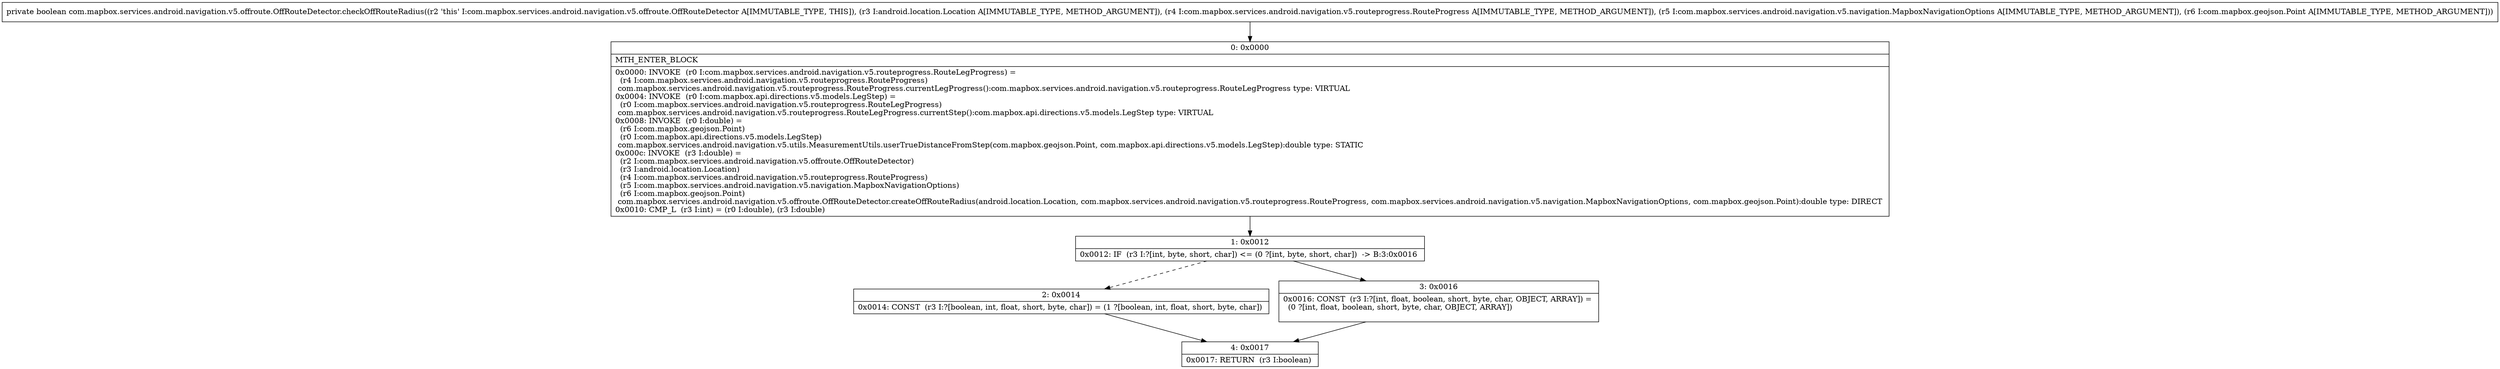 digraph "CFG forcom.mapbox.services.android.navigation.v5.offroute.OffRouteDetector.checkOffRouteRadius(Landroid\/location\/Location;Lcom\/mapbox\/services\/android\/navigation\/v5\/routeprogress\/RouteProgress;Lcom\/mapbox\/services\/android\/navigation\/v5\/navigation\/MapboxNavigationOptions;Lcom\/mapbox\/geojson\/Point;)Z" {
Node_0 [shape=record,label="{0\:\ 0x0000|MTH_ENTER_BLOCK\l|0x0000: INVOKE  (r0 I:com.mapbox.services.android.navigation.v5.routeprogress.RouteLegProgress) = \l  (r4 I:com.mapbox.services.android.navigation.v5.routeprogress.RouteProgress)\l com.mapbox.services.android.navigation.v5.routeprogress.RouteProgress.currentLegProgress():com.mapbox.services.android.navigation.v5.routeprogress.RouteLegProgress type: VIRTUAL \l0x0004: INVOKE  (r0 I:com.mapbox.api.directions.v5.models.LegStep) = \l  (r0 I:com.mapbox.services.android.navigation.v5.routeprogress.RouteLegProgress)\l com.mapbox.services.android.navigation.v5.routeprogress.RouteLegProgress.currentStep():com.mapbox.api.directions.v5.models.LegStep type: VIRTUAL \l0x0008: INVOKE  (r0 I:double) = \l  (r6 I:com.mapbox.geojson.Point)\l  (r0 I:com.mapbox.api.directions.v5.models.LegStep)\l com.mapbox.services.android.navigation.v5.utils.MeasurementUtils.userTrueDistanceFromStep(com.mapbox.geojson.Point, com.mapbox.api.directions.v5.models.LegStep):double type: STATIC \l0x000c: INVOKE  (r3 I:double) = \l  (r2 I:com.mapbox.services.android.navigation.v5.offroute.OffRouteDetector)\l  (r3 I:android.location.Location)\l  (r4 I:com.mapbox.services.android.navigation.v5.routeprogress.RouteProgress)\l  (r5 I:com.mapbox.services.android.navigation.v5.navigation.MapboxNavigationOptions)\l  (r6 I:com.mapbox.geojson.Point)\l com.mapbox.services.android.navigation.v5.offroute.OffRouteDetector.createOffRouteRadius(android.location.Location, com.mapbox.services.android.navigation.v5.routeprogress.RouteProgress, com.mapbox.services.android.navigation.v5.navigation.MapboxNavigationOptions, com.mapbox.geojson.Point):double type: DIRECT \l0x0010: CMP_L  (r3 I:int) = (r0 I:double), (r3 I:double) \l}"];
Node_1 [shape=record,label="{1\:\ 0x0012|0x0012: IF  (r3 I:?[int, byte, short, char]) \<= (0 ?[int, byte, short, char])  \-\> B:3:0x0016 \l}"];
Node_2 [shape=record,label="{2\:\ 0x0014|0x0014: CONST  (r3 I:?[boolean, int, float, short, byte, char]) = (1 ?[boolean, int, float, short, byte, char]) \l}"];
Node_3 [shape=record,label="{3\:\ 0x0016|0x0016: CONST  (r3 I:?[int, float, boolean, short, byte, char, OBJECT, ARRAY]) = \l  (0 ?[int, float, boolean, short, byte, char, OBJECT, ARRAY])\l \l}"];
Node_4 [shape=record,label="{4\:\ 0x0017|0x0017: RETURN  (r3 I:boolean) \l}"];
MethodNode[shape=record,label="{private boolean com.mapbox.services.android.navigation.v5.offroute.OffRouteDetector.checkOffRouteRadius((r2 'this' I:com.mapbox.services.android.navigation.v5.offroute.OffRouteDetector A[IMMUTABLE_TYPE, THIS]), (r3 I:android.location.Location A[IMMUTABLE_TYPE, METHOD_ARGUMENT]), (r4 I:com.mapbox.services.android.navigation.v5.routeprogress.RouteProgress A[IMMUTABLE_TYPE, METHOD_ARGUMENT]), (r5 I:com.mapbox.services.android.navigation.v5.navigation.MapboxNavigationOptions A[IMMUTABLE_TYPE, METHOD_ARGUMENT]), (r6 I:com.mapbox.geojson.Point A[IMMUTABLE_TYPE, METHOD_ARGUMENT])) }"];
MethodNode -> Node_0;
Node_0 -> Node_1;
Node_1 -> Node_2[style=dashed];
Node_1 -> Node_3;
Node_2 -> Node_4;
Node_3 -> Node_4;
}

